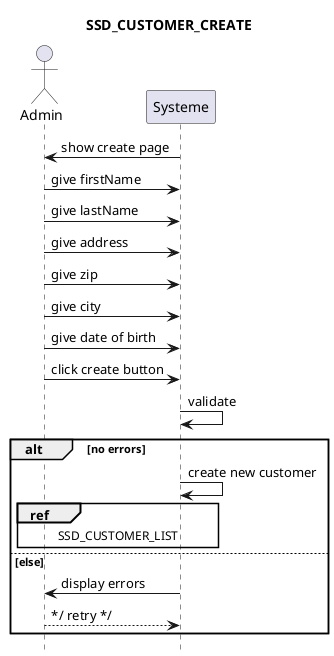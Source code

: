 @startuml SSD_CUSTOMER_CREATE
title SSD_CUSTOMER_CREATE
hide footbox
 Actor "Admin" as A
 Participant "Systeme" as S
 S -> A : show create page
 A -> S : give firstName
 A -> S : give lastName
 A -> S : give address
 A -> S : give zip
 A -> S : give city
 A -> S : give date of birth
 A -> S : click create button
 S-> S : validate
 alt no errors 
    S -> S : create new customer
    ref over A,S : SSD_CUSTOMER_LIST

 else else
 S -> A : display errors
 A --> S : */ retry */
 end  
 @enduml